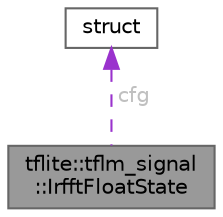 digraph "tflite::tflm_signal::IrfftFloatState"
{
 // LATEX_PDF_SIZE
  bgcolor="transparent";
  edge [fontname=Helvetica,fontsize=10,labelfontname=Helvetica,labelfontsize=10];
  node [fontname=Helvetica,fontsize=10,shape=box,height=0.2,width=0.4];
  Node1 [id="Node000001",label="tflite::tflm_signal\l::IrfftFloatState",height=0.2,width=0.4,color="gray40", fillcolor="grey60", style="filled", fontcolor="black",tooltip=" "];
  Node2 -> Node1 [id="edge2_Node000001_Node000002",dir="back",color="darkorchid3",style="dashed",tooltip=" ",label=" cfg",fontcolor="grey" ];
  Node2 [id="Node000002",label="struct",height=0.2,width=0.4,color="gray40", fillcolor="white", style="filled",tooltip=" "];
}
